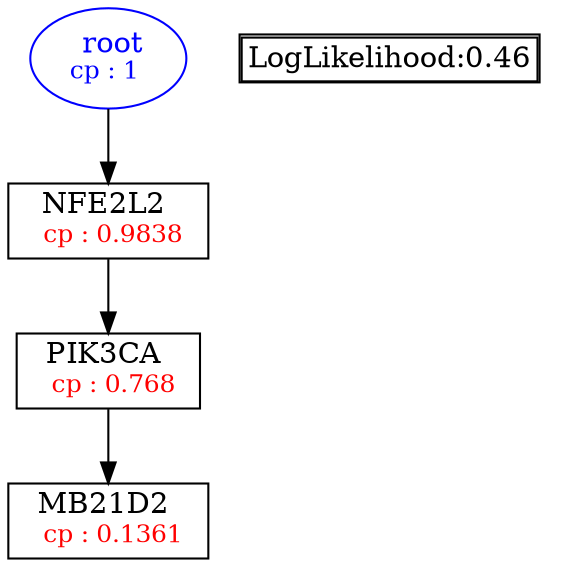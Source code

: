 digraph tree {
    "root" [label=<<font color='Blue'> root</font><br/><font color='Blue' POINT-SIZE='12'>cp : 1 </font>>, shape=oval, color=Blue];
    "S1" [label =<NFE2L2 <br/> <font color='Red' POINT-SIZE='12'> cp : 0.9838 </font>>, shape=box];
    "S2" [label =<PIK3CA <br/> <font color='Red' POINT-SIZE='12'> cp : 0.768 </font>>, shape=box];
    "S3" [label =<MB21D2 <br/> <font color='Red' POINT-SIZE='12'> cp : 0.1361 </font>>, shape=box];
    "root" -> "S1";
    "S1" -> "S2";
    "S2" -> "S3";

    node[shape=plaintext]
    fontsize="10"
    struct1 [label=
    <<TABLE BORDER="1" CELLBORDER="1" CELLSPACING="0" >
    <TR><TD ALIGN="LEFT">LogLikelihood:0.46</TD></TR>
    </TABLE>>];

}
